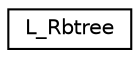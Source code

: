 digraph "Graphical Class Hierarchy"
{
 // LATEX_PDF_SIZE
  edge [fontname="Helvetica",fontsize="10",labelfontname="Helvetica",labelfontsize="10"];
  node [fontname="Helvetica",fontsize="10",shape=record];
  rankdir="LR";
  Node0 [label="L_Rbtree",height=0.2,width=0.4,color="black", fillcolor="white", style="filled",URL="$struct_l___rbtree.html",tooltip=" "];
}
